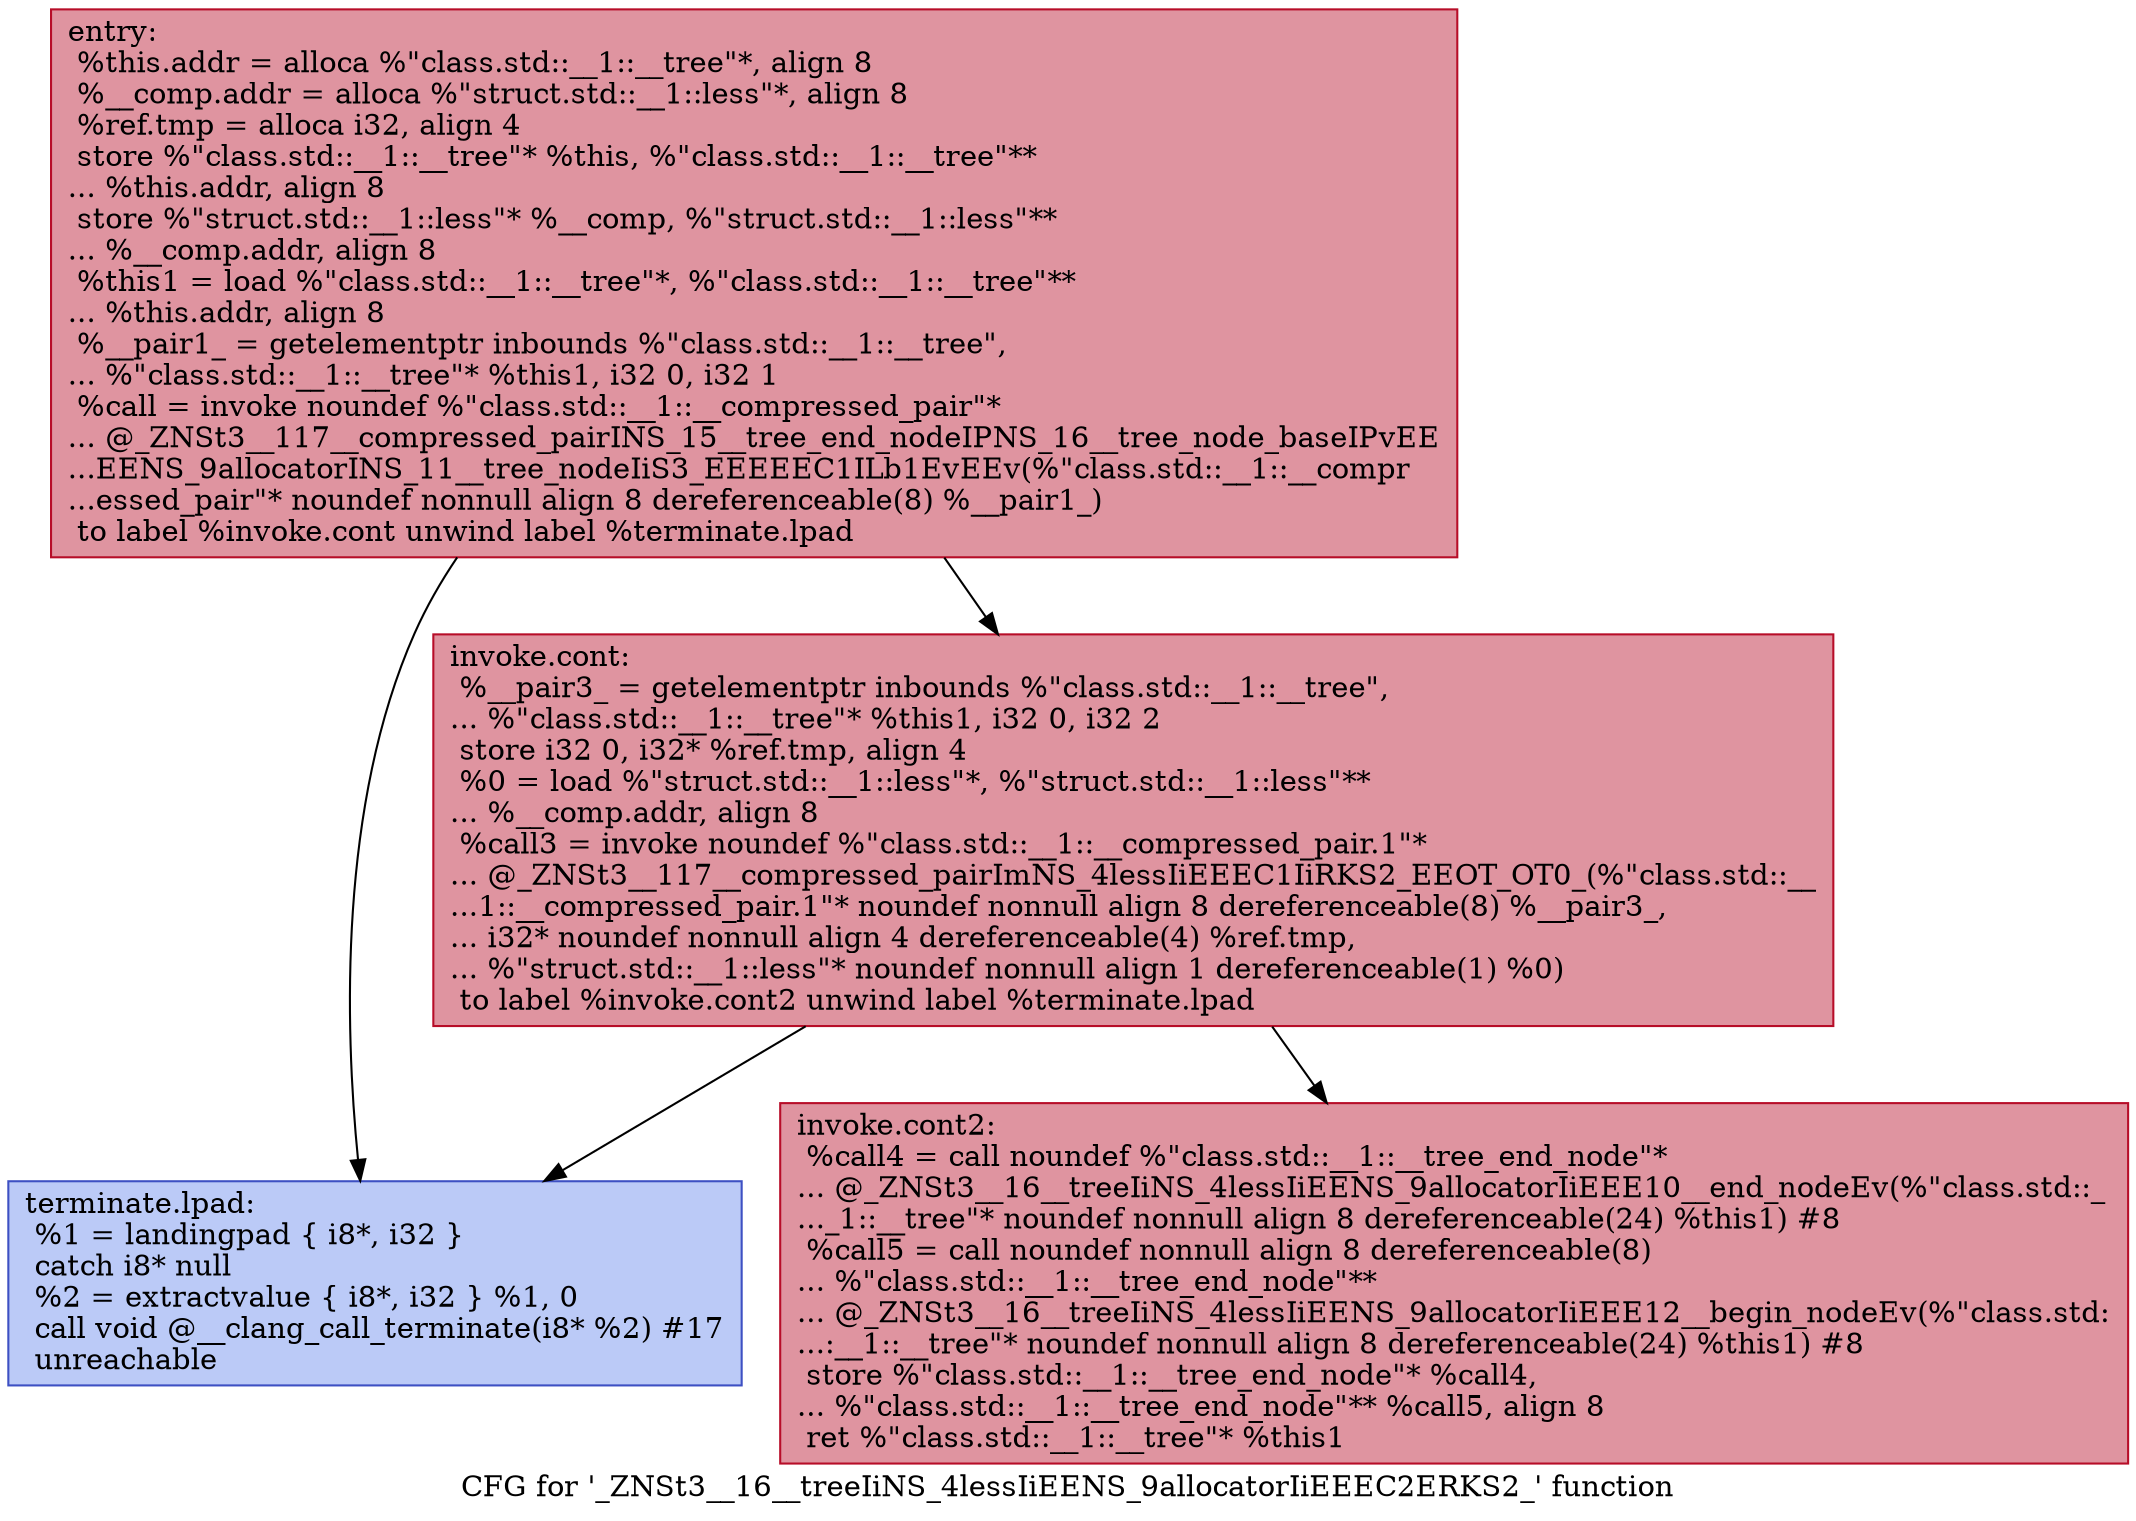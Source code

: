 digraph "CFG for '_ZNSt3__16__treeIiNS_4lessIiEENS_9allocatorIiEEEC2ERKS2_' function" {
	label="CFG for '_ZNSt3__16__treeIiNS_4lessIiEENS_9allocatorIiEEEC2ERKS2_' function";

	Node0x600002557ac0 [shape=record,color="#b70d28ff", style=filled, fillcolor="#b70d2870",label="{entry:\l  %this.addr = alloca %\"class.std::__1::__tree\"*, align 8\l  %__comp.addr = alloca %\"struct.std::__1::less\"*, align 8\l  %ref.tmp = alloca i32, align 4\l  store %\"class.std::__1::__tree\"* %this, %\"class.std::__1::__tree\"**\l... %this.addr, align 8\l  store %\"struct.std::__1::less\"* %__comp, %\"struct.std::__1::less\"**\l... %__comp.addr, align 8\l  %this1 = load %\"class.std::__1::__tree\"*, %\"class.std::__1::__tree\"**\l... %this.addr, align 8\l  %__pair1_ = getelementptr inbounds %\"class.std::__1::__tree\",\l... %\"class.std::__1::__tree\"* %this1, i32 0, i32 1\l  %call = invoke noundef %\"class.std::__1::__compressed_pair\"*\l... @_ZNSt3__117__compressed_pairINS_15__tree_end_nodeIPNS_16__tree_node_baseIPvEE\l...EENS_9allocatorINS_11__tree_nodeIiS3_EEEEEC1ILb1EvEEv(%\"class.std::__1::__compr\l...essed_pair\"* noundef nonnull align 8 dereferenceable(8) %__pair1_)\l          to label %invoke.cont unwind label %terminate.lpad\l}"];
	Node0x600002557ac0 -> Node0x600002557bc0;
	Node0x600002557ac0 -> Node0x600002557c00;
	Node0x600002557bc0 [shape=record,color="#b70d28ff", style=filled, fillcolor="#b70d2870",label="{invoke.cont:                                      \l  %__pair3_ = getelementptr inbounds %\"class.std::__1::__tree\",\l... %\"class.std::__1::__tree\"* %this1, i32 0, i32 2\l  store i32 0, i32* %ref.tmp, align 4\l  %0 = load %\"struct.std::__1::less\"*, %\"struct.std::__1::less\"**\l... %__comp.addr, align 8\l  %call3 = invoke noundef %\"class.std::__1::__compressed_pair.1\"*\l... @_ZNSt3__117__compressed_pairImNS_4lessIiEEEC1IiRKS2_EEOT_OT0_(%\"class.std::__\l...1::__compressed_pair.1\"* noundef nonnull align 8 dereferenceable(8) %__pair3_,\l... i32* noundef nonnull align 4 dereferenceable(4) %ref.tmp,\l... %\"struct.std::__1::less\"* noundef nonnull align 1 dereferenceable(1) %0)\l          to label %invoke.cont2 unwind label %terminate.lpad\l}"];
	Node0x600002557bc0 -> Node0x600002557cc0;
	Node0x600002557bc0 -> Node0x600002557c00;
	Node0x600002557cc0 [shape=record,color="#b70d28ff", style=filled, fillcolor="#b70d2870",label="{invoke.cont2:                                     \l  %call4 = call noundef %\"class.std::__1::__tree_end_node\"*\l... @_ZNSt3__16__treeIiNS_4lessIiEENS_9allocatorIiEEE10__end_nodeEv(%\"class.std::_\l..._1::__tree\"* noundef nonnull align 8 dereferenceable(24) %this1) #8\l  %call5 = call noundef nonnull align 8 dereferenceable(8)\l... %\"class.std::__1::__tree_end_node\"**\l... @_ZNSt3__16__treeIiNS_4lessIiEENS_9allocatorIiEEE12__begin_nodeEv(%\"class.std:\l...:__1::__tree\"* noundef nonnull align 8 dereferenceable(24) %this1) #8\l  store %\"class.std::__1::__tree_end_node\"* %call4,\l... %\"class.std::__1::__tree_end_node\"** %call5, align 8\l  ret %\"class.std::__1::__tree\"* %this1\l}"];
	Node0x600002557c00 [shape=record,color="#3d50c3ff", style=filled, fillcolor="#6687ed70",label="{terminate.lpad:                                   \l  %1 = landingpad \{ i8*, i32 \}\l          catch i8* null\l  %2 = extractvalue \{ i8*, i32 \} %1, 0\l  call void @__clang_call_terminate(i8* %2) #17\l  unreachable\l}"];
}
